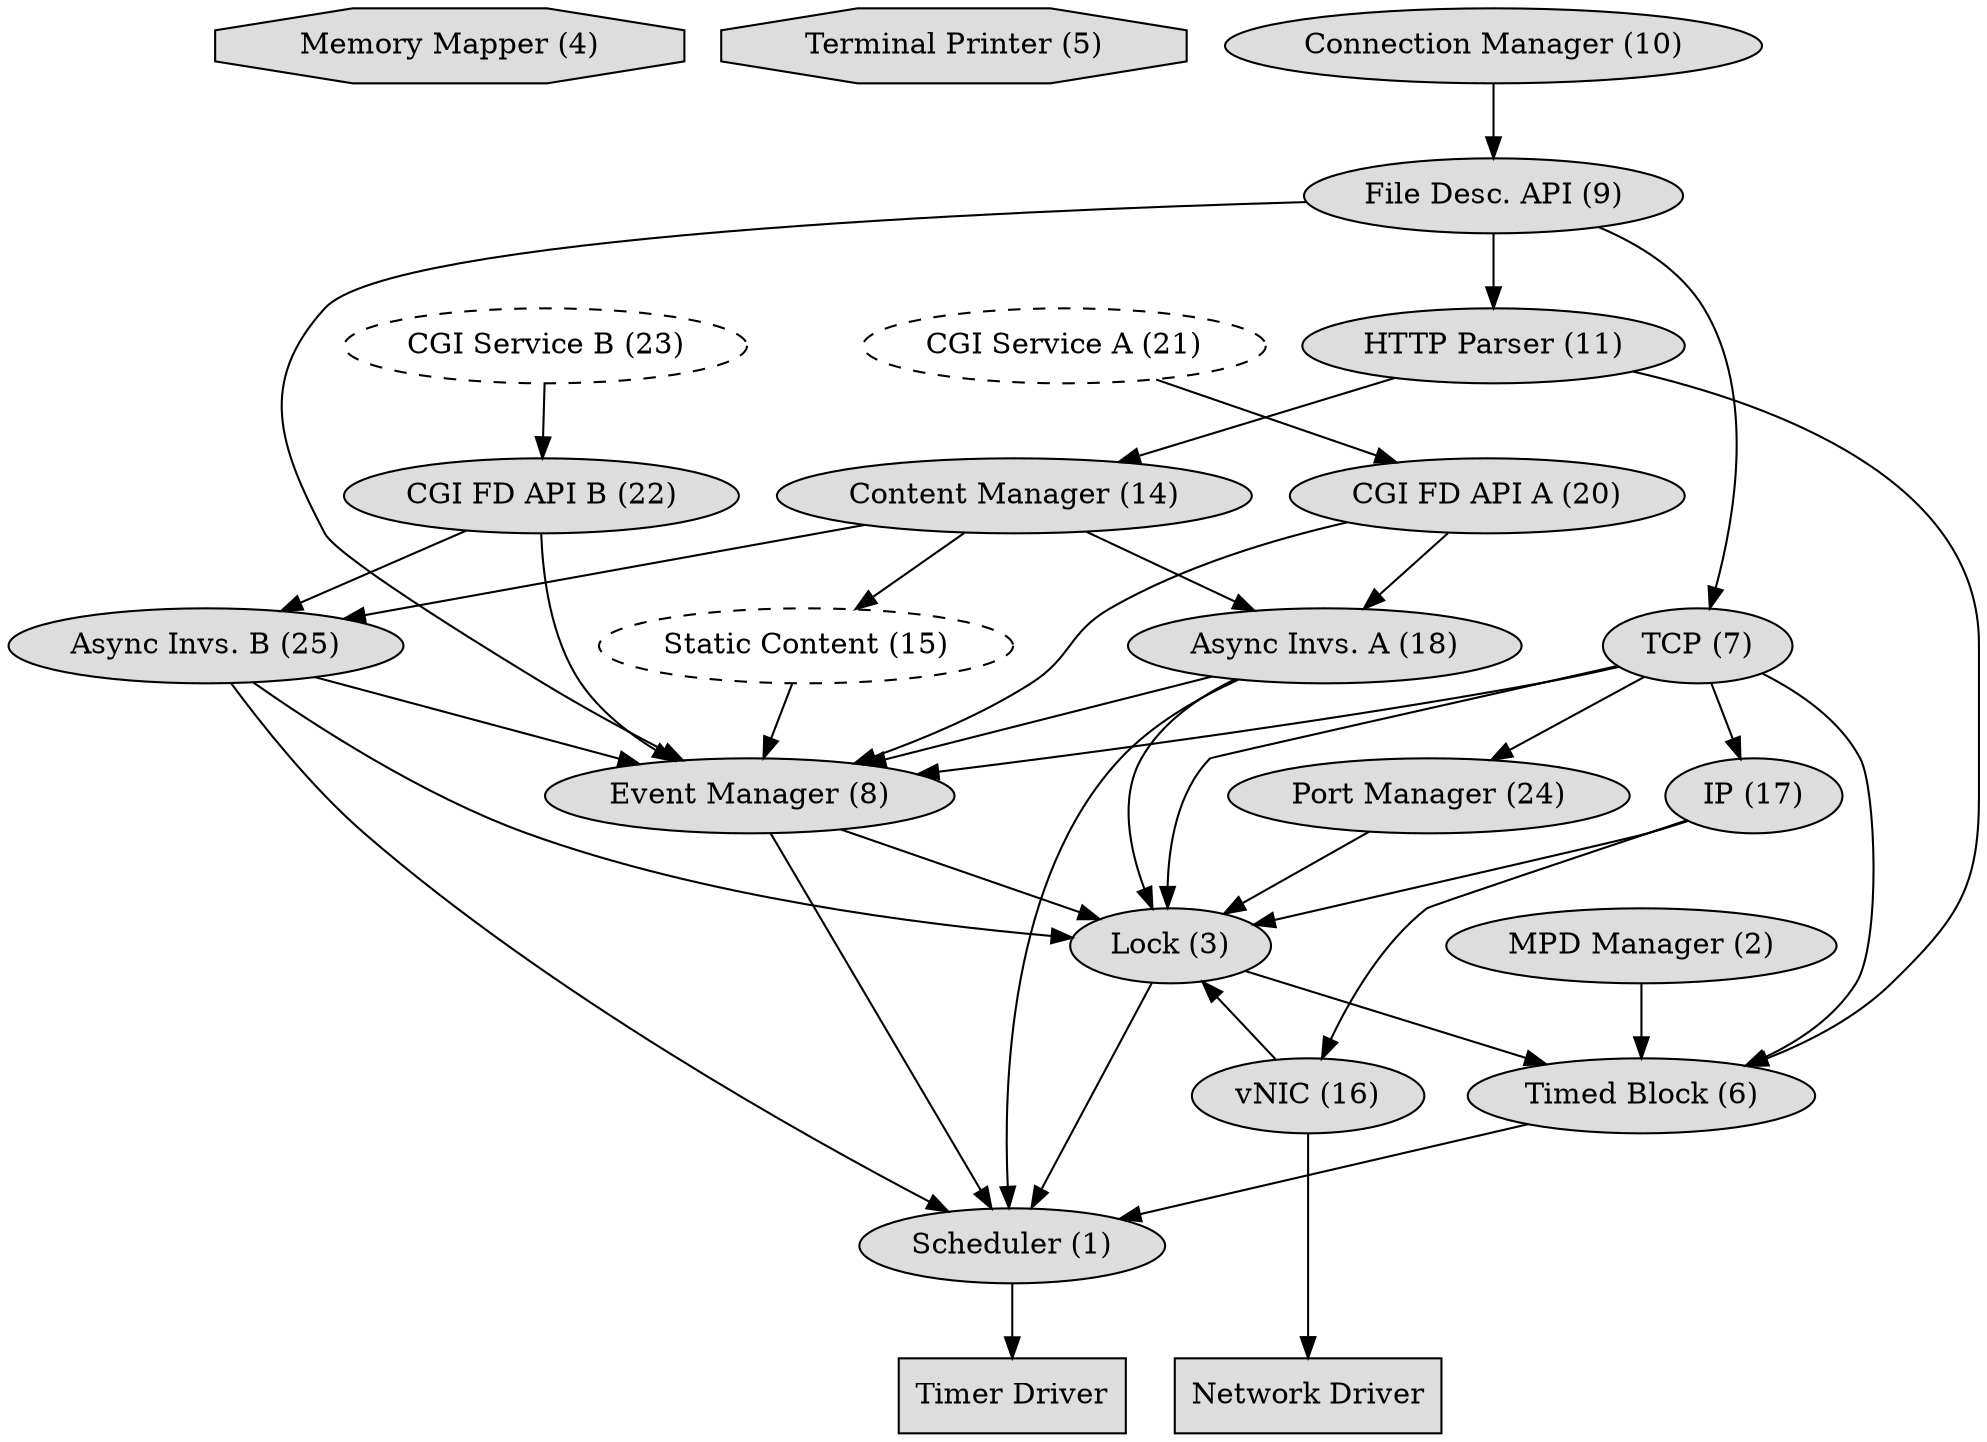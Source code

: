 digraph web_server {
	overlap=false;
//	overlap=scale;
	splines=true;
//	rankdir=BT;

	"Memory Mapper (4)" [shape=octagon,fillcolor="#dddddd",style=filled];
	"Terminal Printer (5)" [shape=octagon,fillcolor="#dddddd",style=filled];
	{
		rank=same;

		"Network Driver" [shape=box,fillcolor="#dddddd",style=filled];
		"Timer Driver" [shape=box,fillcolor="#dddddd",style=filled];
	};
//	{
//		rank=same;
		"Connection Manager (10)" [fillcolor="#dddddd",style=filled];
		"File Desc. API (9)" [fillcolor="#dddddd",style=filled];
//	};

//	"UDP" [fillcolor="#dddddd",style=filled];
	"TCP (7)" [fillcolor="#dddddd",style=filled];

	"HTTP Parser (11)" [fillcolor="#dddddd",style=filled];
	"CGI Service A (21)" [fillcolor="#dddddd",style=dashed];
	"CGI Service B (23)" [fillcolor="#dddddd",style=dashed];
	"CGI FD API A (20)" [fillcolor="#dddddd",style=filled];	
	"CGI FD API B (22)" [fillcolor="#dddddd",style=filled];	
	"Content Manager (14)" [fillcolor="#dddddd",style=filled];
	"Async Invs. A (18)" [fillcolor="#dddddd",style=filled];
	"Async Invs. B (25)" [fillcolor="#dddddd",style=filled];
	"Static Content (15)" [style=dashed,fillcolor="#dddddd"];
//	"Plugins" [fillcolor="#dddddd",style=filled];
	"Scheduler (1)" [fillcolor="#dddddd",style=filled];
	{
		rank=same;
		"IP (17)" [fillcolor="#dddddd",style=filled];
		"Port Manager (24)" [fillcolor="#dddddd",style=filled];
		"Event Manager (8)" [fillcolor="#dddddd",style=filled];
	} 
	{
		rank=same;
		"MPD Manager (2)" [fillcolor="#dddddd",style=filled];
		"Lock (3)" [fillcolor="#dddddd",style=filled];
	}
	{
		rank=same;
		"Timed Block (6)" [fillcolor="#dddddd",style=filled];
		"vNIC (16)" [fillcolor="#dddddd",style=filled];
	}

	// Edges
	"Connection Manager (10)" -> "File Desc. API (9)";
	"File Desc. API (9)" -> "TCP (7)";
//	"File Desc. API (9)" -> "UDP";
	"File Desc. API (9)" -> "Event Manager (8)";
	"HTTP Parser (11)" -> "Content Manager (14)";
	"HTTP Parser (11)" -> "Timed Block (6)";
//	"Content Manager (14)" -> "Plugins";
	"Content Manager (14)" -> "Static Content (15)";
	"Static Content (15)" -> "Event Manager (8)";
	"Content Manager (14)" -> "Async Invs. A (18)";
	"Content Manager (14)" -> "Async Invs. B (25)";
	"CGI Service A (21)" -> "CGI FD API A (20)";
	"CGI Service B (23)" -> "CGI FD API B (22)";
	"CGI FD API A (20)" -> "Event Manager (8)";
	"CGI FD API B (22)" -> "Event Manager (8)";
	"CGI FD API A (20)" -> "Async Invs. A (18)";
	"CGI FD API B (22)" -> "Async Invs. B (25)";
	"Async Invs. A (18)" -> "Event Manager (8)";
	"Async Invs. B (25)" -> "Event Manager (8)";
	"Async Invs. A (18)" -> "Scheduler (1)";
	"Async Invs. B (25)" -> "Scheduler (1)";
	"Async Invs. A (18)" -> "Lock (3)";
	"Async Invs. B (25)" -> "Lock (3)";
//	"UDP" -> "IP (17)";
	"TCP (7)" -> "IP (17)";
	"TCP (7)" -> "Timed Block (6)";
//	"UDP" -> "Event Manager (8)";
	"TCP (7)" -> "Event Manager (8)";
//	"UDP" -> "Port Manager (24)";
	"TCP (7)" -> "Port Manager (24)";
	"Port Manager (24)" -> "Lock (3)";
//	"Port Manager (24)" -> "Net Demuxer";
	"Event Manager (8)" -> "Scheduler (1)";
	"Event Manager (8)" -> "Lock (3)";
	"Lock (3)" -> "Timed Block (6)";
	"Lock (3)" -> "Scheduler (1)";
	"Timed Block (6)" -> "Scheduler (1)";
//	"UDP" -> "Lock (3)";
	"TCP (7)" -> "Lock (3)";
	"IP (17)" -> "Lock (3)";
//	"File Desc. API (9)" -> "Lock (3)";
//	"IP (17)" -> "Net Demultiplexer";
	"IP (17)" -> "vNIC (16)";
//	"IP (17)" -> "Network Driver";
	"vNIC (16)" -> "Network Driver";
	"vNIC (16)" -> "Lock (3)";
	"Scheduler (1)" -> "Timer Driver";
	"File Desc. API (9)" -> "HTTP Parser (11)";

	"MPD Manager (2)" -> "Timed Block (6)";	
}

